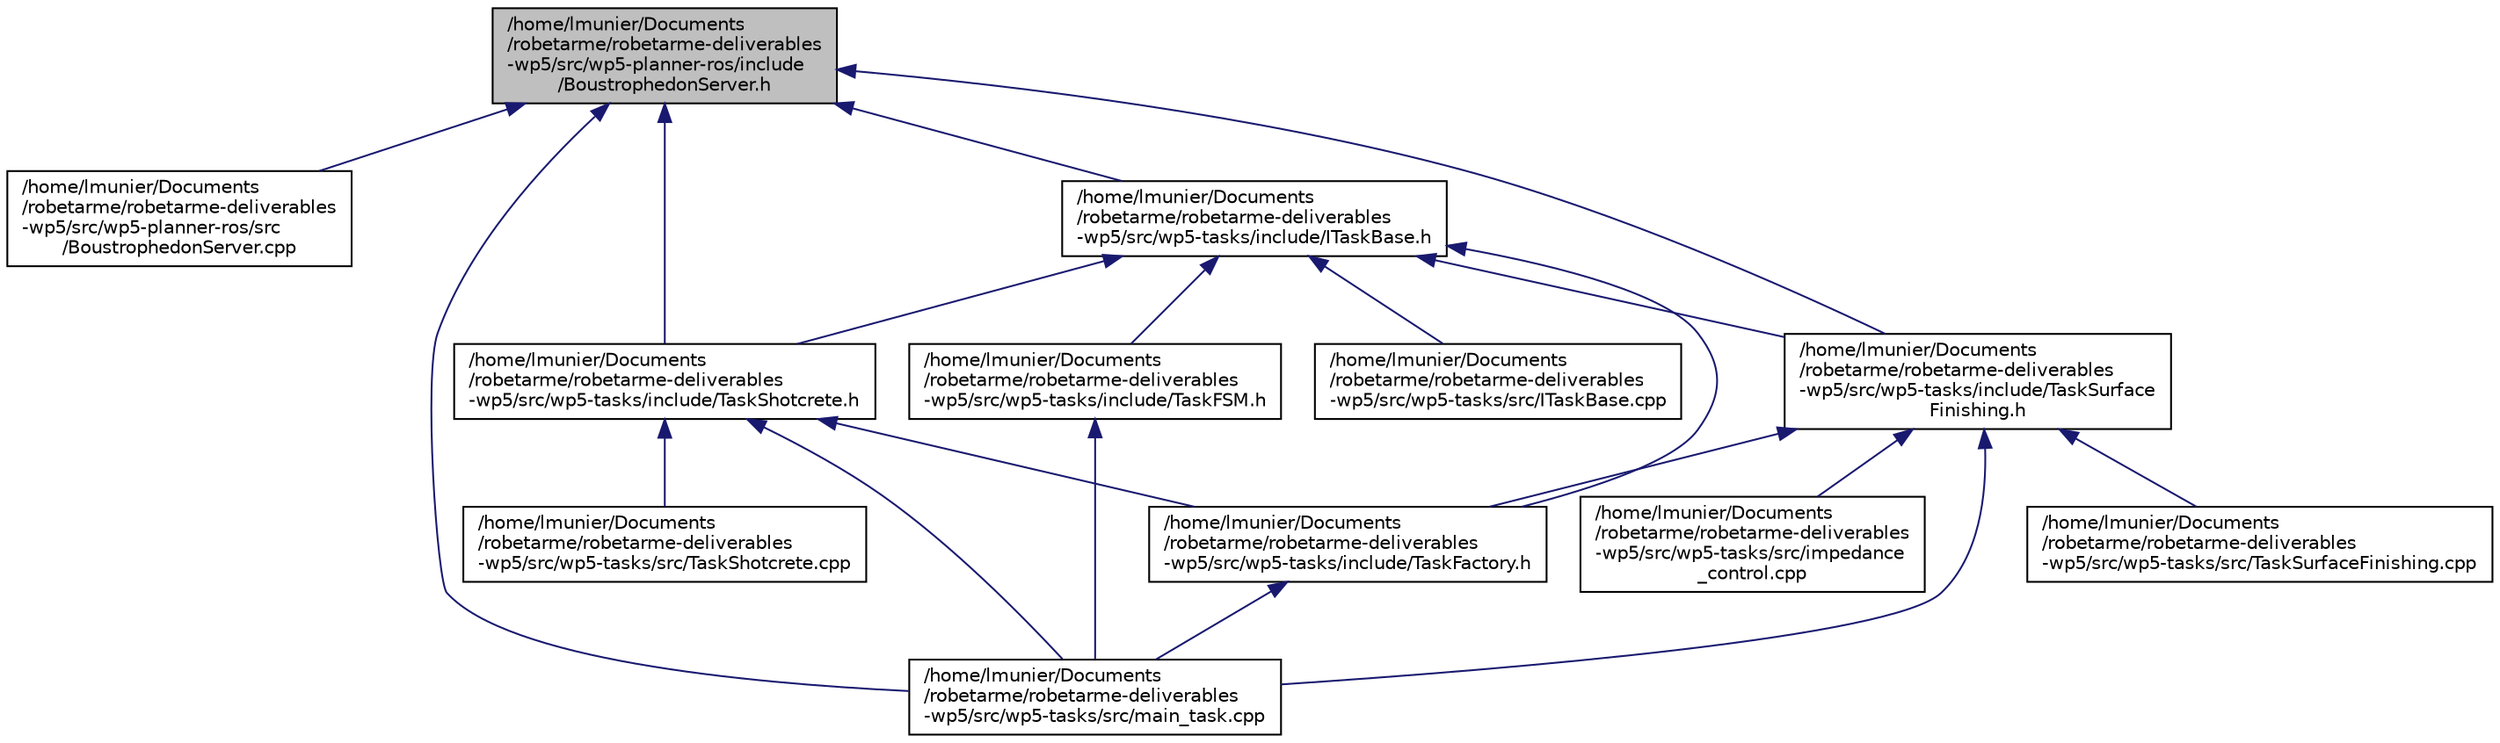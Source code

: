 digraph "/home/lmunier/Documents/robetarme/robetarme-deliverables-wp5/src/wp5-planner-ros/include/BoustrophedonServer.h"
{
 // LATEX_PDF_SIZE
  edge [fontname="Helvetica",fontsize="10",labelfontname="Helvetica",labelfontsize="10"];
  node [fontname="Helvetica",fontsize="10",shape=record];
  Node1 [label="/home/lmunier/Documents\l/robetarme/robetarme-deliverables\l-wp5/src/wp5-planner-ros/include\l/BoustrophedonServer.h",height=0.2,width=0.4,color="black", fillcolor="grey75", style="filled", fontcolor="black",tooltip="Declaration of the BoustrophedonServer class."];
  Node1 -> Node2 [dir="back",color="midnightblue",fontsize="10",style="solid",fontname="Helvetica"];
  Node2 [label="/home/lmunier/Documents\l/robetarme/robetarme-deliverables\l-wp5/src/wp5-planner-ros/src\l/BoustrophedonServer.cpp",height=0.2,width=0.4,color="black", fillcolor="white", style="filled",URL="$_boustrophedon_server_8cpp.html",tooltip=" "];
  Node1 -> Node3 [dir="back",color="midnightblue",fontsize="10",style="solid",fontname="Helvetica"];
  Node3 [label="/home/lmunier/Documents\l/robetarme/robetarme-deliverables\l-wp5/src/wp5-tasks/include/ITaskBase.h",height=0.2,width=0.4,color="black", fillcolor="white", style="filled",URL="$_i_task_base_8h.html",tooltip="This file contains the declaration of the ITaskBase class and its associated enums and dependencies."];
  Node3 -> Node4 [dir="back",color="midnightblue",fontsize="10",style="solid",fontname="Helvetica"];
  Node4 [label="/home/lmunier/Documents\l/robetarme/robetarme-deliverables\l-wp5/src/wp5-tasks/include/TaskFactory.h",height=0.2,width=0.4,color="black", fillcolor="white", style="filled",URL="$_task_factory_8h.html",tooltip=" "];
  Node4 -> Node5 [dir="back",color="midnightblue",fontsize="10",style="solid",fontname="Helvetica"];
  Node5 [label="/home/lmunier/Documents\l/robetarme/robetarme-deliverables\l-wp5/src/wp5-tasks/src/main_task.cpp",height=0.2,width=0.4,color="black", fillcolor="white", style="filled",URL="$main__task_8cpp.html",tooltip=" "];
  Node3 -> Node6 [dir="back",color="midnightblue",fontsize="10",style="solid",fontname="Helvetica"];
  Node6 [label="/home/lmunier/Documents\l/robetarme/robetarme-deliverables\l-wp5/src/wp5-tasks/include/TaskShotcrete.h",height=0.2,width=0.4,color="black", fillcolor="white", style="filled",URL="$_task_shotcrete_8h.html",tooltip=" "];
  Node6 -> Node4 [dir="back",color="midnightblue",fontsize="10",style="solid",fontname="Helvetica"];
  Node6 -> Node5 [dir="back",color="midnightblue",fontsize="10",style="solid",fontname="Helvetica"];
  Node6 -> Node7 [dir="back",color="midnightblue",fontsize="10",style="solid",fontname="Helvetica"];
  Node7 [label="/home/lmunier/Documents\l/robetarme/robetarme-deliverables\l-wp5/src/wp5-tasks/src/TaskShotcrete.cpp",height=0.2,width=0.4,color="black", fillcolor="white", style="filled",URL="$_task_shotcrete_8cpp.html",tooltip=" "];
  Node3 -> Node8 [dir="back",color="midnightblue",fontsize="10",style="solid",fontname="Helvetica"];
  Node8 [label="/home/lmunier/Documents\l/robetarme/robetarme-deliverables\l-wp5/src/wp5-tasks/include/TaskSurface\lFinishing.h",height=0.2,width=0.4,color="black", fillcolor="white", style="filled",URL="$_task_surface_finishing_8h.html",tooltip=" "];
  Node8 -> Node4 [dir="back",color="midnightblue",fontsize="10",style="solid",fontname="Helvetica"];
  Node8 -> Node9 [dir="back",color="midnightblue",fontsize="10",style="solid",fontname="Helvetica"];
  Node9 [label="/home/lmunier/Documents\l/robetarme/robetarme-deliverables\l-wp5/src/wp5-tasks/src/impedance\l_control.cpp",height=0.2,width=0.4,color="black", fillcolor="white", style="filled",URL="$impedance__control_8cpp.html",tooltip=" "];
  Node8 -> Node5 [dir="back",color="midnightblue",fontsize="10",style="solid",fontname="Helvetica"];
  Node8 -> Node10 [dir="back",color="midnightblue",fontsize="10",style="solid",fontname="Helvetica"];
  Node10 [label="/home/lmunier/Documents\l/robetarme/robetarme-deliverables\l-wp5/src/wp5-tasks/src/TaskSurfaceFinishing.cpp",height=0.2,width=0.4,color="black", fillcolor="white", style="filled",URL="$_task_surface_finishing_8cpp.html",tooltip=" "];
  Node3 -> Node11 [dir="back",color="midnightblue",fontsize="10",style="solid",fontname="Helvetica"];
  Node11 [label="/home/lmunier/Documents\l/robetarme/robetarme-deliverables\l-wp5/src/wp5-tasks/include/TaskFSM.h",height=0.2,width=0.4,color="black", fillcolor="white", style="filled",URL="$_task_f_s_m_8h.html",tooltip=" "];
  Node11 -> Node5 [dir="back",color="midnightblue",fontsize="10",style="solid",fontname="Helvetica"];
  Node3 -> Node12 [dir="back",color="midnightblue",fontsize="10",style="solid",fontname="Helvetica"];
  Node12 [label="/home/lmunier/Documents\l/robetarme/robetarme-deliverables\l-wp5/src/wp5-tasks/src/ITaskBase.cpp",height=0.2,width=0.4,color="black", fillcolor="white", style="filled",URL="$_i_task_base_8cpp.html",tooltip=" "];
  Node1 -> Node6 [dir="back",color="midnightblue",fontsize="10",style="solid",fontname="Helvetica"];
  Node1 -> Node8 [dir="back",color="midnightblue",fontsize="10",style="solid",fontname="Helvetica"];
  Node1 -> Node5 [dir="back",color="midnightblue",fontsize="10",style="solid",fontname="Helvetica"];
}
